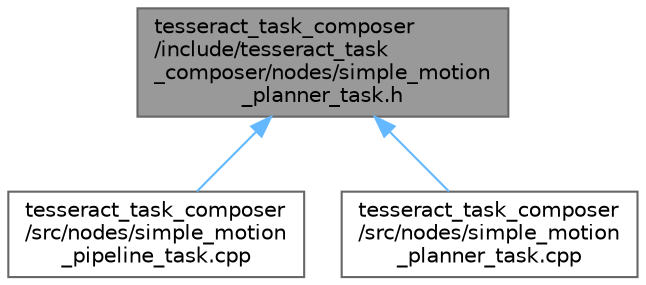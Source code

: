 digraph "tesseract_task_composer/include/tesseract_task_composer/nodes/simple_motion_planner_task.h"
{
 // LATEX_PDF_SIZE
  bgcolor="transparent";
  edge [fontname=Helvetica,fontsize=10,labelfontname=Helvetica,labelfontsize=10];
  node [fontname=Helvetica,fontsize=10,shape=box,height=0.2,width=0.4];
  Node1 [label="tesseract_task_composer\l/include/tesseract_task\l_composer/nodes/simple_motion\l_planner_task.h",height=0.2,width=0.4,color="gray40", fillcolor="grey60", style="filled", fontcolor="black",tooltip="simple motion planning pipeline"];
  Node1 -> Node2 [dir="back",color="steelblue1",style="solid"];
  Node2 [label="tesseract_task_composer\l/src/nodes/simple_motion\l_pipeline_task.cpp",height=0.2,width=0.4,color="grey40", fillcolor="white", style="filled",URL="$d8/de9/simple__motion__pipeline__task_8cpp.html",tooltip=" "];
  Node1 -> Node3 [dir="back",color="steelblue1",style="solid"];
  Node3 [label="tesseract_task_composer\l/src/nodes/simple_motion\l_planner_task.cpp",height=0.2,width=0.4,color="grey40", fillcolor="white", style="filled",URL="$d6/d0f/simple__motion__planner__task_8cpp.html",tooltip=" "];
}
